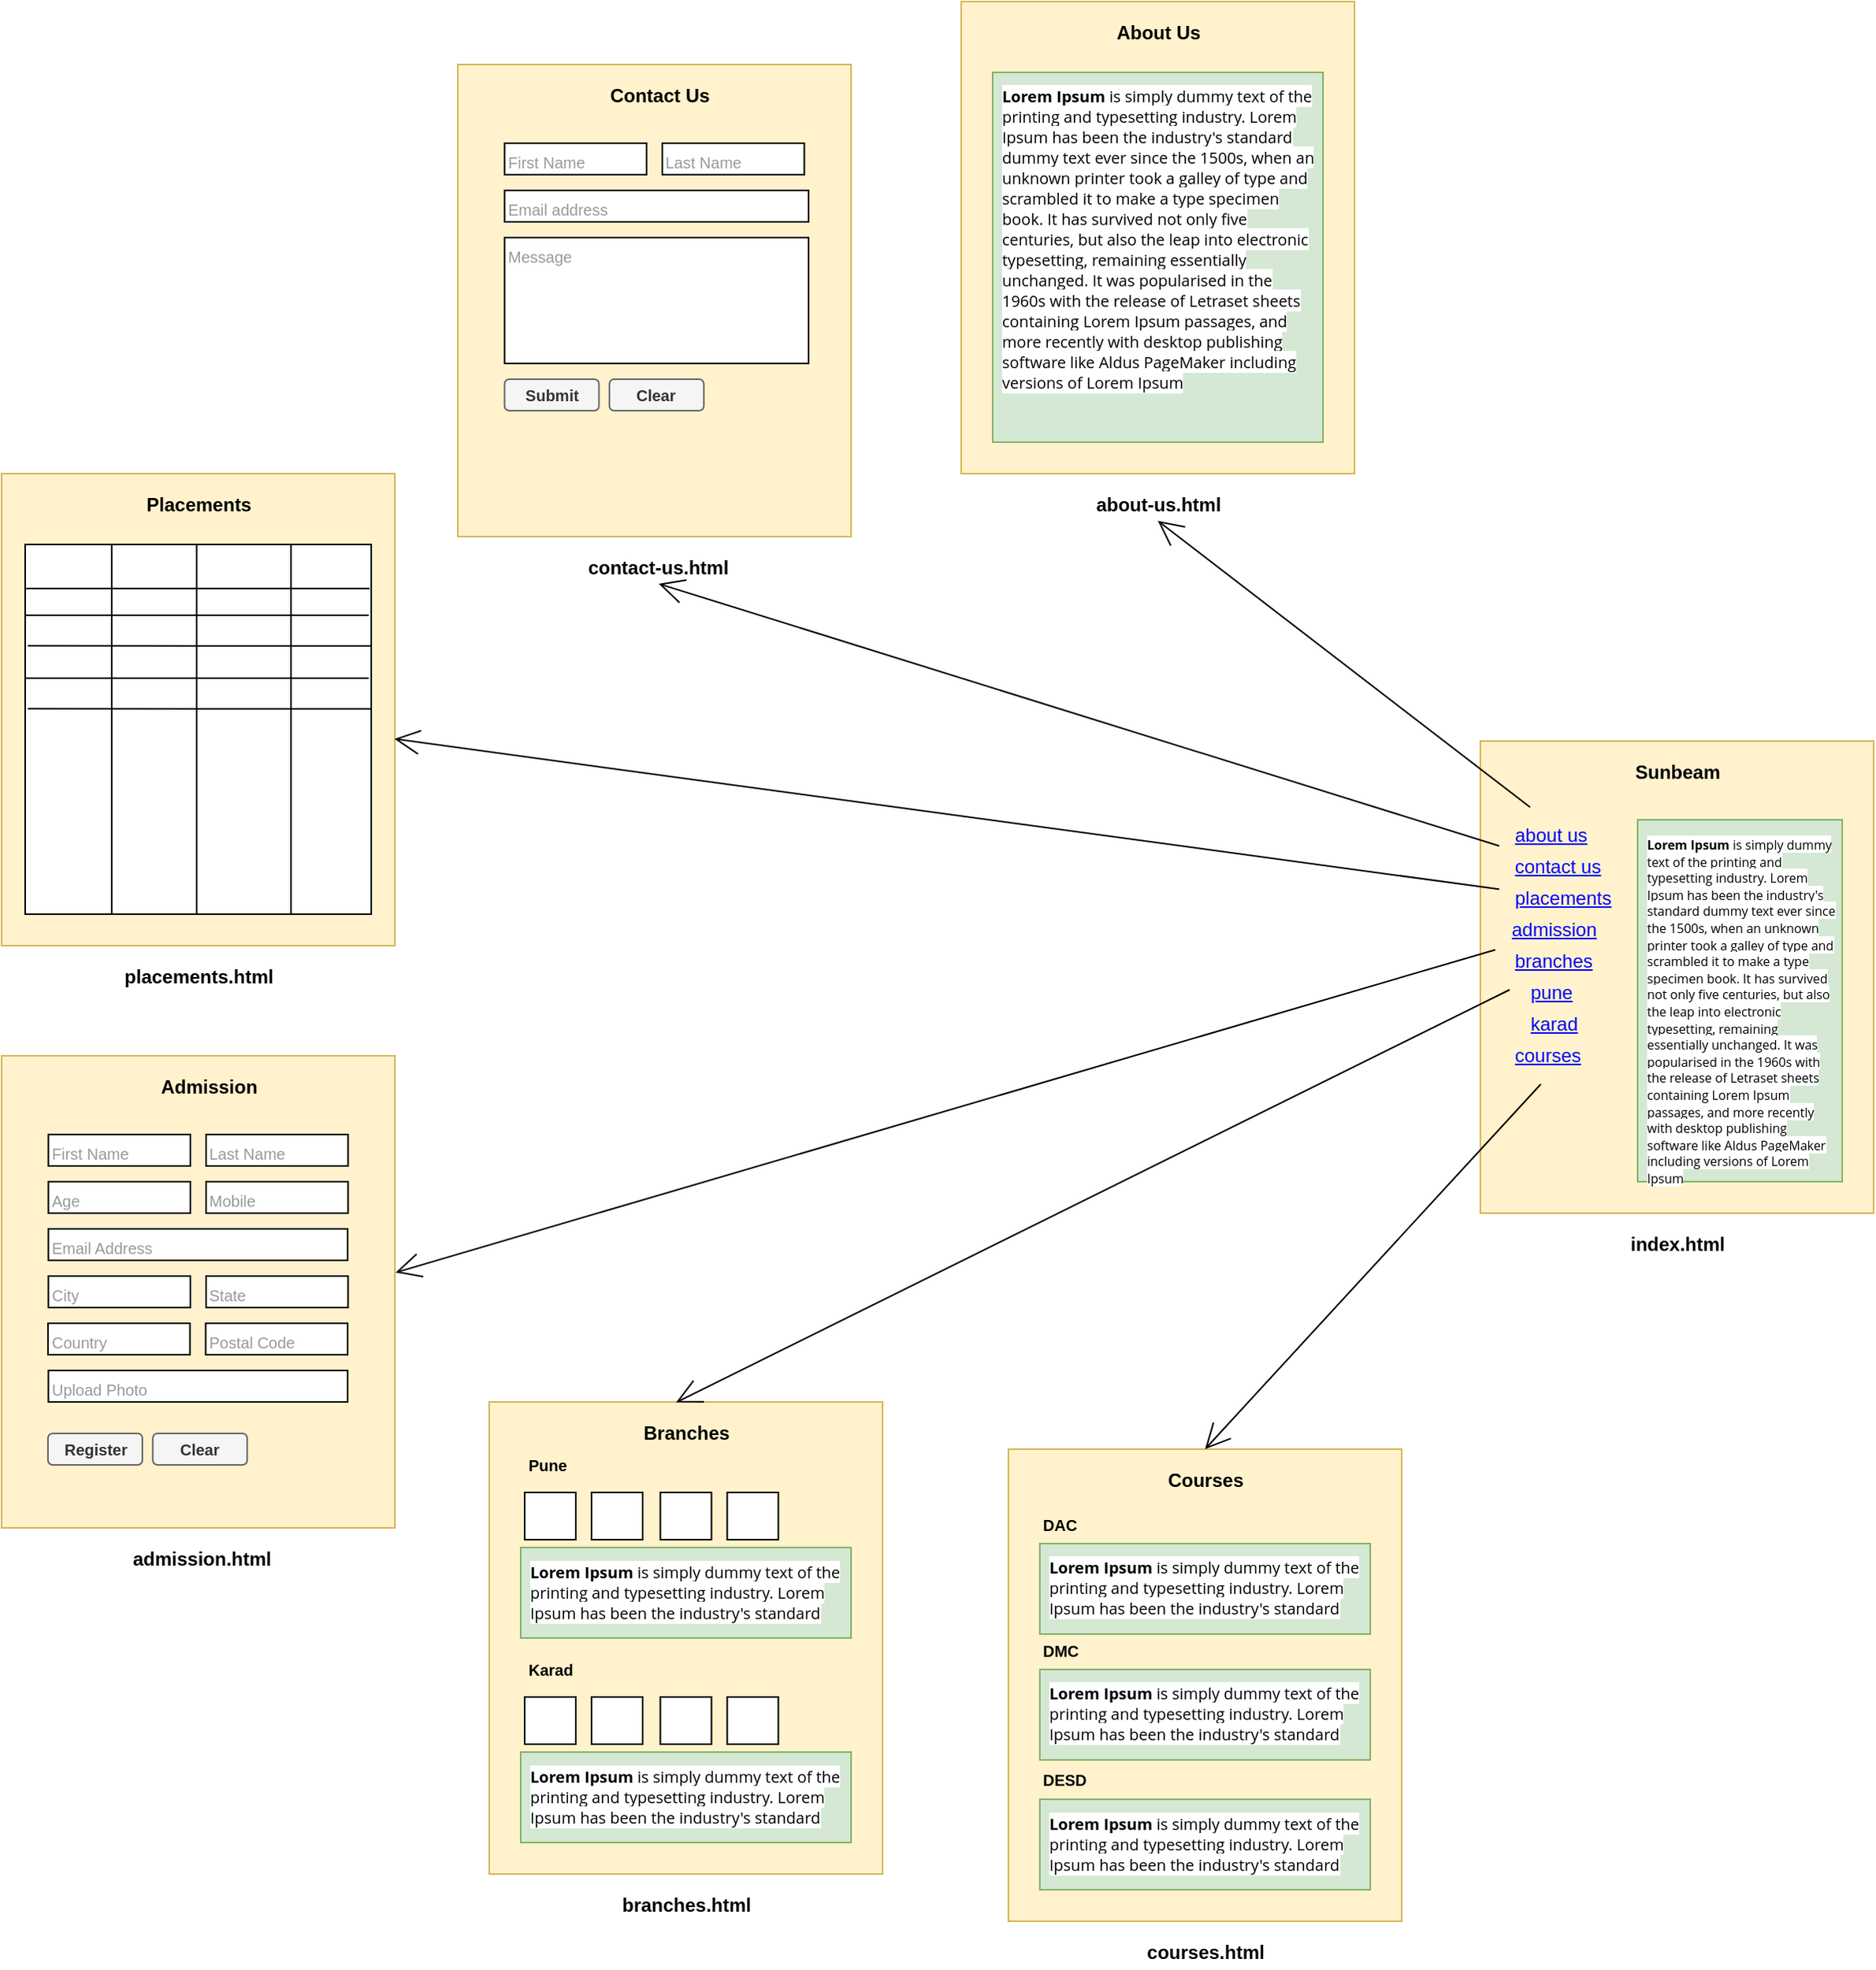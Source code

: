<mxfile version="15.3.5" type="device"><diagram id="wtUrXNh_3TKcK16QIgGx" name="Page-1"><mxGraphModel dx="1722" dy="2144" grid="1" gridSize="10" guides="1" tooltips="1" connect="1" arrows="1" fold="1" page="1" pageScale="1" pageWidth="827" pageHeight="1169" math="0" shadow="0"><root><mxCell id="0"/><mxCell id="1" parent="0"/><mxCell id="QQAwZycBEzwH9wFkBIay-91" value="" style="group" vertex="1" connectable="0" parent="1"><mxGeometry x="880" y="-230" width="250" height="330" as="geometry"/></mxCell><mxCell id="QQAwZycBEzwH9wFkBIay-15" value="" style="rounded=0;whiteSpace=wrap;html=1;hachureGap=4;pointerEvents=0;fillColor=#fff2cc;strokeColor=#d6b656;" vertex="1" parent="QQAwZycBEzwH9wFkBIay-91"><mxGeometry width="250" height="300" as="geometry"/></mxCell><mxCell id="QQAwZycBEzwH9wFkBIay-16" value="about-us.html" style="text;html=1;strokeColor=none;fillColor=none;align=center;verticalAlign=middle;whiteSpace=wrap;rounded=0;hachureGap=4;pointerEvents=0;fontStyle=1" vertex="1" parent="QQAwZycBEzwH9wFkBIay-91"><mxGeometry x="83.75" y="310" width="82.5" height="20" as="geometry"/></mxCell><mxCell id="QQAwZycBEzwH9wFkBIay-17" value="About Us" style="text;html=1;strokeColor=none;fillColor=none;align=center;verticalAlign=middle;whiteSpace=wrap;rounded=0;hachureGap=4;pointerEvents=0;fontStyle=1" vertex="1" parent="QQAwZycBEzwH9wFkBIay-91"><mxGeometry x="92.5" y="10" width="65" height="20" as="geometry"/></mxCell><mxCell id="QQAwZycBEzwH9wFkBIay-18" value="&lt;strong style=&quot;margin: 0px; padding: 0px; color: rgb(0, 0, 0); font-family: &amp;quot;open sans&amp;quot;, arial, sans-serif; font-size: 10px; text-align: justify; background-color: rgb(255, 255, 255);&quot;&gt;Lorem Ipsum&lt;/strong&gt;&lt;span style=&quot;color: rgb(0, 0, 0); font-family: &amp;quot;open sans&amp;quot;, arial, sans-serif; font-size: 10px; text-align: justify; background-color: rgb(255, 255, 255);&quot;&gt;&amp;nbsp;is simply dummy text of the printing and typesetting industry. Lorem Ipsum has been the industry's standard dummy text ever since the 1500s, when an unknown printer took a galley of type and scrambled it to make a type specimen book. It has survived not only five centuries, but also the leap into electronic typesetting, remaining essentially unchanged. It was popularised in the 1960s with the release of Letraset sheets containing Lorem Ipsum passages, and more recently with desktop publishing software like Aldus PageMaker including versions of Lorem Ipsum&lt;/span&gt;" style="rounded=0;whiteSpace=wrap;html=1;hachureGap=4;pointerEvents=0;align=left;fontSize=10;verticalAlign=top;spacingLeft=4;spacingBottom=4;spacingRight=4;spacingTop=2;fillColor=#d5e8d4;strokeColor=#82b366;" vertex="1" parent="QQAwZycBEzwH9wFkBIay-91"><mxGeometry x="20" y="45" width="210" height="235" as="geometry"/></mxCell><mxCell id="QQAwZycBEzwH9wFkBIay-92" value="" style="group" vertex="1" connectable="0" parent="1"><mxGeometry x="560" y="-190" width="250" height="330" as="geometry"/></mxCell><mxCell id="QQAwZycBEzwH9wFkBIay-19" value="" style="rounded=0;whiteSpace=wrap;html=1;hachureGap=4;pointerEvents=0;fillColor=#fff2cc;strokeColor=#d6b656;" vertex="1" parent="QQAwZycBEzwH9wFkBIay-92"><mxGeometry width="250" height="300" as="geometry"/></mxCell><mxCell id="QQAwZycBEzwH9wFkBIay-20" value="contact-us.html" style="text;html=1;strokeColor=none;fillColor=none;align=center;verticalAlign=middle;whiteSpace=wrap;rounded=0;hachureGap=4;pointerEvents=0;fontStyle=1" vertex="1" parent="QQAwZycBEzwH9wFkBIay-92"><mxGeometry x="73.13" y="310" width="109.25" height="20" as="geometry"/></mxCell><mxCell id="QQAwZycBEzwH9wFkBIay-21" value="Contact Us" style="text;html=1;strokeColor=none;fillColor=none;align=center;verticalAlign=middle;whiteSpace=wrap;rounded=0;hachureGap=4;pointerEvents=0;fontStyle=1" vertex="1" parent="QQAwZycBEzwH9wFkBIay-92"><mxGeometry x="92.5" y="10" width="70.5" height="20" as="geometry"/></mxCell><mxCell id="QQAwZycBEzwH9wFkBIay-23" value="First Name" style="rounded=0;whiteSpace=wrap;html=1;hachureGap=4;pointerEvents=0;fontSize=10;fontColor=#999999;align=left;verticalAlign=top;" vertex="1" parent="QQAwZycBEzwH9wFkBIay-92"><mxGeometry x="29.75" y="50" width="90.25" height="20" as="geometry"/></mxCell><mxCell id="QQAwZycBEzwH9wFkBIay-25" value="Last Name" style="rounded=0;whiteSpace=wrap;html=1;hachureGap=4;pointerEvents=0;fontSize=10;fontColor=#999999;align=left;verticalAlign=top;" vertex="1" parent="QQAwZycBEzwH9wFkBIay-92"><mxGeometry x="130" y="50" width="90.25" height="20" as="geometry"/></mxCell><mxCell id="QQAwZycBEzwH9wFkBIay-26" value="Email address" style="rounded=0;whiteSpace=wrap;html=1;hachureGap=4;pointerEvents=0;fontSize=10;fontColor=#999999;align=left;verticalAlign=top;" vertex="1" parent="QQAwZycBEzwH9wFkBIay-92"><mxGeometry x="29.75" y="80" width="193.25" height="20" as="geometry"/></mxCell><mxCell id="QQAwZycBEzwH9wFkBIay-27" value="Message" style="rounded=0;whiteSpace=wrap;html=1;hachureGap=4;pointerEvents=0;fontSize=10;fontColor=#999999;align=left;verticalAlign=top;" vertex="1" parent="QQAwZycBEzwH9wFkBIay-92"><mxGeometry x="29.75" y="110" width="193.25" height="80" as="geometry"/></mxCell><mxCell id="QQAwZycBEzwH9wFkBIay-29" value="Submit" style="rounded=1;whiteSpace=wrap;html=1;hachureGap=4;pointerEvents=0;fontSize=10;fontColor=#333333;align=center;verticalAlign=middle;fontStyle=1;horizontal=1;fillColor=#f5f5f5;strokeColor=#666666;" vertex="1" parent="QQAwZycBEzwH9wFkBIay-92"><mxGeometry x="29.75" y="200" width="60" height="20" as="geometry"/></mxCell><mxCell id="QQAwZycBEzwH9wFkBIay-30" value="Clear" style="rounded=1;whiteSpace=wrap;html=1;hachureGap=4;pointerEvents=0;fontSize=10;fontColor=#333333;align=center;verticalAlign=middle;fontStyle=1;horizontal=1;fillColor=#f5f5f5;strokeColor=#666666;" vertex="1" parent="QQAwZycBEzwH9wFkBIay-92"><mxGeometry x="96.38" y="200" width="60" height="20" as="geometry"/></mxCell><mxCell id="QQAwZycBEzwH9wFkBIay-93" value="" style="group" vertex="1" connectable="0" parent="1"><mxGeometry x="270" y="440" width="250" height="330" as="geometry"/></mxCell><mxCell id="QQAwZycBEzwH9wFkBIay-31" value="" style="rounded=0;whiteSpace=wrap;html=1;hachureGap=4;pointerEvents=0;fillColor=#fff2cc;strokeColor=#d6b656;" vertex="1" parent="QQAwZycBEzwH9wFkBIay-93"><mxGeometry width="250" height="300" as="geometry"/></mxCell><mxCell id="QQAwZycBEzwH9wFkBIay-32" value="admission.html" style="text;html=1;strokeColor=none;fillColor=none;align=center;verticalAlign=middle;whiteSpace=wrap;rounded=0;hachureGap=4;pointerEvents=0;fontStyle=1" vertex="1" parent="QQAwZycBEzwH9wFkBIay-93"><mxGeometry x="73.13" y="310" width="109.25" height="20" as="geometry"/></mxCell><mxCell id="QQAwZycBEzwH9wFkBIay-33" value="Admission" style="text;html=1;strokeColor=none;fillColor=none;align=center;verticalAlign=middle;whiteSpace=wrap;rounded=0;hachureGap=4;pointerEvents=0;fontStyle=1" vertex="1" parent="QQAwZycBEzwH9wFkBIay-93"><mxGeometry x="92.5" y="10" width="77.5" height="20" as="geometry"/></mxCell><mxCell id="QQAwZycBEzwH9wFkBIay-34" value="First Name" style="rounded=0;whiteSpace=wrap;html=1;hachureGap=4;pointerEvents=0;fontSize=10;fontColor=#999999;align=left;verticalAlign=top;" vertex="1" parent="QQAwZycBEzwH9wFkBIay-93"><mxGeometry x="29.75" y="50" width="90.25" height="20" as="geometry"/></mxCell><mxCell id="QQAwZycBEzwH9wFkBIay-35" value="Last Name" style="rounded=0;whiteSpace=wrap;html=1;hachureGap=4;pointerEvents=0;fontSize=10;fontColor=#999999;align=left;verticalAlign=top;" vertex="1" parent="QQAwZycBEzwH9wFkBIay-93"><mxGeometry x="130" y="50" width="90.25" height="20" as="geometry"/></mxCell><mxCell id="QQAwZycBEzwH9wFkBIay-38" value="Register" style="rounded=1;whiteSpace=wrap;html=1;hachureGap=4;pointerEvents=0;fontSize=10;fontColor=#333333;align=center;verticalAlign=middle;fontStyle=1;horizontal=1;fillColor=#f5f5f5;strokeColor=#666666;" vertex="1" parent="QQAwZycBEzwH9wFkBIay-93"><mxGeometry x="29.5" y="240" width="60" height="20" as="geometry"/></mxCell><mxCell id="QQAwZycBEzwH9wFkBIay-39" value="Clear" style="rounded=1;whiteSpace=wrap;html=1;hachureGap=4;pointerEvents=0;fontSize=10;fontColor=#333333;align=center;verticalAlign=middle;fontStyle=1;horizontal=1;fillColor=#f5f5f5;strokeColor=#666666;" vertex="1" parent="QQAwZycBEzwH9wFkBIay-93"><mxGeometry x="96.13" y="240" width="60" height="20" as="geometry"/></mxCell><mxCell id="QQAwZycBEzwH9wFkBIay-42" value="Age" style="rounded=0;whiteSpace=wrap;html=1;hachureGap=4;pointerEvents=0;fontSize=10;fontColor=#999999;align=left;verticalAlign=top;" vertex="1" parent="QQAwZycBEzwH9wFkBIay-93"><mxGeometry x="29.75" y="80" width="90.25" height="20" as="geometry"/></mxCell><mxCell id="QQAwZycBEzwH9wFkBIay-43" value="Mobile" style="rounded=0;whiteSpace=wrap;html=1;hachureGap=4;pointerEvents=0;fontSize=10;fontColor=#999999;align=left;verticalAlign=top;" vertex="1" parent="QQAwZycBEzwH9wFkBIay-93"><mxGeometry x="130" y="80" width="90.25" height="20" as="geometry"/></mxCell><mxCell id="QQAwZycBEzwH9wFkBIay-44" value="Email Address" style="rounded=0;whiteSpace=wrap;html=1;hachureGap=4;pointerEvents=0;fontSize=10;fontColor=#999999;align=left;verticalAlign=top;" vertex="1" parent="QQAwZycBEzwH9wFkBIay-93"><mxGeometry x="29.75" y="110" width="190.25" height="20" as="geometry"/></mxCell><mxCell id="QQAwZycBEzwH9wFkBIay-46" value="City" style="rounded=0;whiteSpace=wrap;html=1;hachureGap=4;pointerEvents=0;fontSize=10;fontColor=#999999;align=left;verticalAlign=top;" vertex="1" parent="QQAwZycBEzwH9wFkBIay-93"><mxGeometry x="29.75" y="140" width="90.25" height="20" as="geometry"/></mxCell><mxCell id="QQAwZycBEzwH9wFkBIay-47" value="State" style="rounded=0;whiteSpace=wrap;html=1;hachureGap=4;pointerEvents=0;fontSize=10;fontColor=#999999;align=left;verticalAlign=top;" vertex="1" parent="QQAwZycBEzwH9wFkBIay-93"><mxGeometry x="130" y="140" width="90.25" height="20" as="geometry"/></mxCell><mxCell id="QQAwZycBEzwH9wFkBIay-48" value="Country" style="rounded=0;whiteSpace=wrap;html=1;hachureGap=4;pointerEvents=0;fontSize=10;fontColor=#999999;align=left;verticalAlign=top;" vertex="1" parent="QQAwZycBEzwH9wFkBIay-93"><mxGeometry x="29.5" y="170" width="90.25" height="20" as="geometry"/></mxCell><mxCell id="QQAwZycBEzwH9wFkBIay-49" value="Postal Code" style="rounded=0;whiteSpace=wrap;html=1;hachureGap=4;pointerEvents=0;fontSize=10;fontColor=#999999;align=left;verticalAlign=top;" vertex="1" parent="QQAwZycBEzwH9wFkBIay-93"><mxGeometry x="129.75" y="170" width="90.25" height="20" as="geometry"/></mxCell><mxCell id="QQAwZycBEzwH9wFkBIay-50" value="Upload Photo" style="rounded=0;whiteSpace=wrap;html=1;hachureGap=4;pointerEvents=0;fontSize=10;fontColor=#999999;align=left;verticalAlign=top;" vertex="1" parent="QQAwZycBEzwH9wFkBIay-93"><mxGeometry x="29.75" y="200" width="190.25" height="20" as="geometry"/></mxCell><mxCell id="QQAwZycBEzwH9wFkBIay-94" value="" style="group" vertex="1" connectable="0" parent="1"><mxGeometry x="270" y="70" width="250" height="330" as="geometry"/></mxCell><mxCell id="QQAwZycBEzwH9wFkBIay-51" value="" style="rounded=0;whiteSpace=wrap;html=1;hachureGap=4;pointerEvents=0;fillColor=#fff2cc;strokeColor=#d6b656;" vertex="1" parent="QQAwZycBEzwH9wFkBIay-94"><mxGeometry width="250" height="300" as="geometry"/></mxCell><mxCell id="QQAwZycBEzwH9wFkBIay-52" value="placements.html" style="text;html=1;strokeColor=none;fillColor=none;align=center;verticalAlign=middle;whiteSpace=wrap;rounded=0;hachureGap=4;pointerEvents=0;fontStyle=1" vertex="1" parent="QQAwZycBEzwH9wFkBIay-94"><mxGeometry x="83.75" y="310" width="82.5" height="20" as="geometry"/></mxCell><mxCell id="QQAwZycBEzwH9wFkBIay-53" value="Placements" style="text;html=1;strokeColor=none;fillColor=none;align=center;verticalAlign=middle;whiteSpace=wrap;rounded=0;hachureGap=4;pointerEvents=0;fontStyle=1" vertex="1" parent="QQAwZycBEzwH9wFkBIay-94"><mxGeometry x="92.5" y="10" width="65" height="20" as="geometry"/></mxCell><mxCell id="QQAwZycBEzwH9wFkBIay-55" value="" style="rounded=0;whiteSpace=wrap;html=1;hachureGap=4;pointerEvents=0;fontSize=10;fontColor=#000000;align=center;verticalAlign=middle;" vertex="1" parent="QQAwZycBEzwH9wFkBIay-94"><mxGeometry x="15" y="45" width="220" height="235" as="geometry"/></mxCell><mxCell id="QQAwZycBEzwH9wFkBIay-56" value="" style="endArrow=none;html=1;fontSize=10;fontColor=#000000;startSize=14;endSize=14;sourcePerimeterSpacing=8;targetPerimeterSpacing=8;entryX=0.003;entryY=0.119;entryDx=0;entryDy=0;entryPerimeter=0;" edge="1" parent="QQAwZycBEzwH9wFkBIay-94" target="QQAwZycBEzwH9wFkBIay-55"><mxGeometry width="50" height="50" relative="1" as="geometry"><mxPoint x="234" y="73" as="sourcePoint"/><mxPoint x="92.5" y="45" as="targetPoint"/></mxGeometry></mxCell><mxCell id="QQAwZycBEzwH9wFkBIay-57" value="" style="endArrow=none;html=1;fontSize=10;fontColor=#000000;startSize=14;endSize=14;sourcePerimeterSpacing=8;targetPerimeterSpacing=8;entryX=0.25;entryY=1;entryDx=0;entryDy=0;exitX=0.25;exitY=0;exitDx=0;exitDy=0;" edge="1" parent="QQAwZycBEzwH9wFkBIay-94" source="QQAwZycBEzwH9wFkBIay-55" target="QQAwZycBEzwH9wFkBIay-55"><mxGeometry width="50" height="50" relative="1" as="geometry"><mxPoint x="244" y="83" as="sourcePoint"/><mxPoint x="25.66" y="82.965" as="targetPoint"/></mxGeometry></mxCell><mxCell id="QQAwZycBEzwH9wFkBIay-58" value="" style="endArrow=none;html=1;fontSize=10;fontColor=#000000;startSize=14;endSize=14;sourcePerimeterSpacing=8;targetPerimeterSpacing=8;entryX=0.25;entryY=1;entryDx=0;entryDy=0;exitX=0.25;exitY=0;exitDx=0;exitDy=0;" edge="1" parent="QQAwZycBEzwH9wFkBIay-94"><mxGeometry width="50" height="50" relative="1" as="geometry"><mxPoint x="124" y="45" as="sourcePoint"/><mxPoint x="124" y="280" as="targetPoint"/></mxGeometry></mxCell><mxCell id="QQAwZycBEzwH9wFkBIay-59" value="" style="endArrow=none;html=1;fontSize=10;fontColor=#000000;startSize=14;endSize=14;sourcePerimeterSpacing=8;targetPerimeterSpacing=8;entryX=0.25;entryY=1;entryDx=0;entryDy=0;exitX=0.25;exitY=0;exitDx=0;exitDy=0;" edge="1" parent="QQAwZycBEzwH9wFkBIay-94"><mxGeometry width="50" height="50" relative="1" as="geometry"><mxPoint x="184" y="45" as="sourcePoint"/><mxPoint x="184" y="280" as="targetPoint"/></mxGeometry></mxCell><mxCell id="QQAwZycBEzwH9wFkBIay-60" value="" style="endArrow=none;html=1;fontSize=10;fontColor=#000000;startSize=14;endSize=14;sourcePerimeterSpacing=8;targetPerimeterSpacing=8;entryX=0.003;entryY=0.119;entryDx=0;entryDy=0;entryPerimeter=0;" edge="1" parent="QQAwZycBEzwH9wFkBIay-94"><mxGeometry width="50" height="50" relative="1" as="geometry"><mxPoint x="233.34" y="90.03" as="sourcePoint"/><mxPoint x="15.0" y="89.995" as="targetPoint"/></mxGeometry></mxCell><mxCell id="QQAwZycBEzwH9wFkBIay-61" value="" style="endArrow=none;html=1;fontSize=10;fontColor=#000000;startSize=14;endSize=14;sourcePerimeterSpacing=8;targetPerimeterSpacing=8;entryX=0.003;entryY=0.119;entryDx=0;entryDy=0;entryPerimeter=0;" edge="1" parent="QQAwZycBEzwH9wFkBIay-94"><mxGeometry width="50" height="50" relative="1" as="geometry"><mxPoint x="235.0" y="109.46" as="sourcePoint"/><mxPoint x="16.66" y="109.425" as="targetPoint"/></mxGeometry></mxCell><mxCell id="QQAwZycBEzwH9wFkBIay-62" value="" style="endArrow=none;html=1;fontSize=10;fontColor=#000000;startSize=14;endSize=14;sourcePerimeterSpacing=8;targetPerimeterSpacing=8;entryX=0.003;entryY=0.119;entryDx=0;entryDy=0;entryPerimeter=0;" edge="1" parent="QQAwZycBEzwH9wFkBIay-94"><mxGeometry width="50" height="50" relative="1" as="geometry"><mxPoint x="233.34" y="130.03" as="sourcePoint"/><mxPoint x="15" y="129.995" as="targetPoint"/></mxGeometry></mxCell><mxCell id="QQAwZycBEzwH9wFkBIay-63" value="" style="endArrow=none;html=1;fontSize=10;fontColor=#000000;startSize=14;endSize=14;sourcePerimeterSpacing=8;targetPerimeterSpacing=8;entryX=0.003;entryY=0.119;entryDx=0;entryDy=0;entryPerimeter=0;" edge="1" parent="QQAwZycBEzwH9wFkBIay-94"><mxGeometry width="50" height="50" relative="1" as="geometry"><mxPoint x="235" y="149.46" as="sourcePoint"/><mxPoint x="16.66" y="149.425" as="targetPoint"/></mxGeometry></mxCell><mxCell id="QQAwZycBEzwH9wFkBIay-95" value="" style="group" vertex="1" connectable="0" parent="1"><mxGeometry x="580" y="660" width="250" height="330" as="geometry"/></mxCell><mxCell id="QQAwZycBEzwH9wFkBIay-64" value="" style="rounded=0;whiteSpace=wrap;html=1;hachureGap=4;pointerEvents=0;fillColor=#fff2cc;strokeColor=#d6b656;" vertex="1" parent="QQAwZycBEzwH9wFkBIay-95"><mxGeometry width="250" height="300" as="geometry"/></mxCell><mxCell id="QQAwZycBEzwH9wFkBIay-65" value="branches.html" style="text;html=1;strokeColor=none;fillColor=none;align=center;verticalAlign=middle;whiteSpace=wrap;rounded=0;hachureGap=4;pointerEvents=0;fontStyle=1" vertex="1" parent="QQAwZycBEzwH9wFkBIay-95"><mxGeometry x="83.75" y="310" width="82.5" height="20" as="geometry"/></mxCell><mxCell id="QQAwZycBEzwH9wFkBIay-66" value="Branches" style="text;html=1;strokeColor=none;fillColor=none;align=center;verticalAlign=middle;whiteSpace=wrap;rounded=0;hachureGap=4;pointerEvents=0;fontStyle=1" vertex="1" parent="QQAwZycBEzwH9wFkBIay-95"><mxGeometry x="92.5" y="10" width="65" height="20" as="geometry"/></mxCell><mxCell id="QQAwZycBEzwH9wFkBIay-67" value="&lt;strong style=&quot;margin: 0px ; padding: 0px ; color: rgb(0 , 0 , 0) ; font-family: &amp;#34;open sans&amp;#34; , &amp;#34;arial&amp;#34; , sans-serif ; font-size: 10px ; text-align: justify ; background-color: rgb(255 , 255 , 255)&quot;&gt;Lorem Ipsum&lt;/strong&gt;&lt;span style=&quot;color: rgb(0 , 0 , 0) ; font-family: &amp;#34;open sans&amp;#34; , &amp;#34;arial&amp;#34; , sans-serif ; font-size: 10px ; text-align: justify ; background-color: rgb(255 , 255 , 255)&quot;&gt;&amp;nbsp;is simply dummy text of the printing and typesetting industry. Lorem Ipsum has been the industry's standard&lt;/span&gt;" style="rounded=0;whiteSpace=wrap;html=1;hachureGap=4;pointerEvents=0;align=left;fontSize=10;verticalAlign=top;spacingLeft=4;spacingBottom=4;spacingRight=4;spacingTop=2;fillColor=#d5e8d4;strokeColor=#82b366;" vertex="1" parent="QQAwZycBEzwH9wFkBIay-95"><mxGeometry x="20" y="92.5" width="210" height="57.5" as="geometry"/></mxCell><mxCell id="QQAwZycBEzwH9wFkBIay-68" value="Pune" style="text;html=1;strokeColor=none;fillColor=none;align=left;verticalAlign=middle;whiteSpace=wrap;rounded=0;hachureGap=4;pointerEvents=0;fontStyle=1;fontSize=10;" vertex="1" parent="QQAwZycBEzwH9wFkBIay-95"><mxGeometry x="22.5" y="30" width="75" height="20" as="geometry"/></mxCell><mxCell id="QQAwZycBEzwH9wFkBIay-69" value="" style="rounded=0;whiteSpace=wrap;html=1;hachureGap=4;pointerEvents=0;fontSize=10;fontColor=#000000;align=left;verticalAlign=middle;" vertex="1" parent="QQAwZycBEzwH9wFkBIay-95"><mxGeometry x="22.5" y="57.5" width="32.5" height="30" as="geometry"/></mxCell><mxCell id="QQAwZycBEzwH9wFkBIay-72" value="" style="rounded=0;whiteSpace=wrap;html=1;hachureGap=4;pointerEvents=0;fontSize=10;fontColor=#000000;align=left;verticalAlign=middle;" vertex="1" parent="QQAwZycBEzwH9wFkBIay-95"><mxGeometry x="65" y="57.5" width="32.5" height="30" as="geometry"/></mxCell><mxCell id="QQAwZycBEzwH9wFkBIay-73" value="" style="rounded=0;whiteSpace=wrap;html=1;hachureGap=4;pointerEvents=0;fontSize=10;fontColor=#000000;align=left;verticalAlign=middle;" vertex="1" parent="QQAwZycBEzwH9wFkBIay-95"><mxGeometry x="108.75" y="57.5" width="32.5" height="30" as="geometry"/></mxCell><mxCell id="QQAwZycBEzwH9wFkBIay-74" value="" style="rounded=0;whiteSpace=wrap;html=1;hachureGap=4;pointerEvents=0;fontSize=10;fontColor=#000000;align=left;verticalAlign=middle;" vertex="1" parent="QQAwZycBEzwH9wFkBIay-95"><mxGeometry x="151.25" y="57.5" width="32.5" height="30" as="geometry"/></mxCell><mxCell id="QQAwZycBEzwH9wFkBIay-75" value="&lt;strong style=&quot;margin: 0px ; padding: 0px ; color: rgb(0 , 0 , 0) ; font-family: &amp;#34;open sans&amp;#34; , &amp;#34;arial&amp;#34; , sans-serif ; font-size: 10px ; text-align: justify ; background-color: rgb(255 , 255 , 255)&quot;&gt;Lorem Ipsum&lt;/strong&gt;&lt;span style=&quot;color: rgb(0 , 0 , 0) ; font-family: &amp;#34;open sans&amp;#34; , &amp;#34;arial&amp;#34; , sans-serif ; font-size: 10px ; text-align: justify ; background-color: rgb(255 , 255 , 255)&quot;&gt;&amp;nbsp;is simply dummy text of the printing and typesetting industry. Lorem Ipsum has been the industry's standard&lt;/span&gt;" style="rounded=0;whiteSpace=wrap;html=1;hachureGap=4;pointerEvents=0;align=left;fontSize=10;verticalAlign=top;spacingLeft=4;spacingBottom=4;spacingRight=4;spacingTop=2;fillColor=#d5e8d4;strokeColor=#82b366;" vertex="1" parent="QQAwZycBEzwH9wFkBIay-95"><mxGeometry x="20" y="222.5" width="210" height="57.5" as="geometry"/></mxCell><mxCell id="QQAwZycBEzwH9wFkBIay-76" value="Karad" style="text;html=1;strokeColor=none;fillColor=none;align=left;verticalAlign=middle;whiteSpace=wrap;rounded=0;hachureGap=4;pointerEvents=0;fontStyle=1;fontSize=10;" vertex="1" parent="QQAwZycBEzwH9wFkBIay-95"><mxGeometry x="22.5" y="160" width="75" height="20" as="geometry"/></mxCell><mxCell id="QQAwZycBEzwH9wFkBIay-77" value="" style="rounded=0;whiteSpace=wrap;html=1;hachureGap=4;pointerEvents=0;fontSize=10;fontColor=#000000;align=left;verticalAlign=middle;" vertex="1" parent="QQAwZycBEzwH9wFkBIay-95"><mxGeometry x="22.5" y="187.5" width="32.5" height="30" as="geometry"/></mxCell><mxCell id="QQAwZycBEzwH9wFkBIay-78" value="" style="rounded=0;whiteSpace=wrap;html=1;hachureGap=4;pointerEvents=0;fontSize=10;fontColor=#000000;align=left;verticalAlign=middle;" vertex="1" parent="QQAwZycBEzwH9wFkBIay-95"><mxGeometry x="65" y="187.5" width="32.5" height="30" as="geometry"/></mxCell><mxCell id="QQAwZycBEzwH9wFkBIay-79" value="" style="rounded=0;whiteSpace=wrap;html=1;hachureGap=4;pointerEvents=0;fontSize=10;fontColor=#000000;align=left;verticalAlign=middle;" vertex="1" parent="QQAwZycBEzwH9wFkBIay-95"><mxGeometry x="108.75" y="187.5" width="32.5" height="30" as="geometry"/></mxCell><mxCell id="QQAwZycBEzwH9wFkBIay-80" value="" style="rounded=0;whiteSpace=wrap;html=1;hachureGap=4;pointerEvents=0;fontSize=10;fontColor=#000000;align=left;verticalAlign=middle;" vertex="1" parent="QQAwZycBEzwH9wFkBIay-95"><mxGeometry x="151.25" y="187.5" width="32.5" height="30" as="geometry"/></mxCell><mxCell id="QQAwZycBEzwH9wFkBIay-96" value="" style="group" vertex="1" connectable="0" parent="1"><mxGeometry x="910" y="690" width="250" height="330" as="geometry"/></mxCell><mxCell id="QQAwZycBEzwH9wFkBIay-81" value="" style="rounded=0;whiteSpace=wrap;html=1;hachureGap=4;pointerEvents=0;fillColor=#fff2cc;strokeColor=#d6b656;" vertex="1" parent="QQAwZycBEzwH9wFkBIay-96"><mxGeometry width="250" height="300" as="geometry"/></mxCell><mxCell id="QQAwZycBEzwH9wFkBIay-82" value="courses.html" style="text;html=1;strokeColor=none;fillColor=none;align=center;verticalAlign=middle;whiteSpace=wrap;rounded=0;hachureGap=4;pointerEvents=0;fontStyle=1" vertex="1" parent="QQAwZycBEzwH9wFkBIay-96"><mxGeometry x="83.75" y="310" width="82.5" height="20" as="geometry"/></mxCell><mxCell id="QQAwZycBEzwH9wFkBIay-83" value="Courses" style="text;html=1;strokeColor=none;fillColor=none;align=center;verticalAlign=middle;whiteSpace=wrap;rounded=0;hachureGap=4;pointerEvents=0;fontStyle=1" vertex="1" parent="QQAwZycBEzwH9wFkBIay-96"><mxGeometry x="92.5" y="10" width="65" height="20" as="geometry"/></mxCell><mxCell id="QQAwZycBEzwH9wFkBIay-85" value="&lt;strong style=&quot;margin: 0px ; padding: 0px ; color: rgb(0 , 0 , 0) ; font-family: &amp;#34;open sans&amp;#34; , &amp;#34;arial&amp;#34; , sans-serif ; font-size: 10px ; text-align: justify ; background-color: rgb(255 , 255 , 255)&quot;&gt;Lorem Ipsum&lt;/strong&gt;&lt;span style=&quot;color: rgb(0 , 0 , 0) ; font-family: &amp;#34;open sans&amp;#34; , &amp;#34;arial&amp;#34; , sans-serif ; font-size: 10px ; text-align: justify ; background-color: rgb(255 , 255 , 255)&quot;&gt;&amp;nbsp;is simply dummy text of the printing and typesetting industry. Lorem Ipsum has been the industry's standard&lt;/span&gt;" style="rounded=0;whiteSpace=wrap;html=1;hachureGap=4;pointerEvents=0;align=left;fontSize=10;verticalAlign=top;spacingLeft=4;spacingBottom=4;spacingRight=4;spacingTop=2;fillColor=#d5e8d4;strokeColor=#82b366;" vertex="1" parent="QQAwZycBEzwH9wFkBIay-96"><mxGeometry x="20" y="60" width="210" height="57.5" as="geometry"/></mxCell><mxCell id="QQAwZycBEzwH9wFkBIay-86" value="DAC" style="text;html=1;strokeColor=none;fillColor=none;align=left;verticalAlign=middle;whiteSpace=wrap;rounded=0;hachureGap=4;pointerEvents=0;fontStyle=1;fontSize=10;" vertex="1" parent="QQAwZycBEzwH9wFkBIay-96"><mxGeometry x="20" y="37.5" width="75" height="20" as="geometry"/></mxCell><mxCell id="QQAwZycBEzwH9wFkBIay-87" value="&lt;strong style=&quot;margin: 0px ; padding: 0px ; color: rgb(0 , 0 , 0) ; font-family: &amp;#34;open sans&amp;#34; , &amp;#34;arial&amp;#34; , sans-serif ; font-size: 10px ; text-align: justify ; background-color: rgb(255 , 255 , 255)&quot;&gt;Lorem Ipsum&lt;/strong&gt;&lt;span style=&quot;color: rgb(0 , 0 , 0) ; font-family: &amp;#34;open sans&amp;#34; , &amp;#34;arial&amp;#34; , sans-serif ; font-size: 10px ; text-align: justify ; background-color: rgb(255 , 255 , 255)&quot;&gt;&amp;nbsp;is simply dummy text of the printing and typesetting industry. Lorem Ipsum has been the industry's standard&lt;/span&gt;" style="rounded=0;whiteSpace=wrap;html=1;hachureGap=4;pointerEvents=0;align=left;fontSize=10;verticalAlign=top;spacingLeft=4;spacingBottom=4;spacingRight=4;spacingTop=2;fillColor=#d5e8d4;strokeColor=#82b366;" vertex="1" parent="QQAwZycBEzwH9wFkBIay-96"><mxGeometry x="20" y="140" width="210" height="57.5" as="geometry"/></mxCell><mxCell id="QQAwZycBEzwH9wFkBIay-88" value="DMC&lt;span style=&quot;color: rgba(0 , 0 , 0 , 0) ; font-family: monospace ; font-size: 0px ; font-weight: 400&quot;&gt;%3CmxGraphModel%3E%3Croot%3E%3CmxCell%20id%3D%220%22%2F%3E%3CmxCell%20id%3D%221%22%20parent%3D%220%22%2F%3E%3CmxCell%20id%3D%222%22%20value%3D%22%26lt%3Bstrong%20style%3D%26quot%3Bmargin%3A%200px%20%3B%20padding%3A%200px%20%3B%20color%3A%20rgb(0%20%2C%200%20%2C%200)%20%3B%20font-family%3A%20%26amp%3B%2334%3Bopen%20sans%26amp%3B%2334%3B%20%2C%20%26amp%3B%2334%3Barial%26amp%3B%2334%3B%20%2C%20sans-serif%20%3B%20font-size%3A%2010px%20%3B%20text-align%3A%20justify%20%3B%20background-color%3A%20rgb(255%20%2C%20255%20%2C%20255)%26quot%3B%26gt%3BLorem%20Ipsum%26lt%3B%2Fstrong%26gt%3B%26lt%3Bspan%20style%3D%26quot%3Bcolor%3A%20rgb(0%20%2C%200%20%2C%200)%20%3B%20font-family%3A%20%26amp%3B%2334%3Bopen%20sans%26amp%3B%2334%3B%20%2C%20%26amp%3B%2334%3Barial%26amp%3B%2334%3B%20%2C%20sans-serif%20%3B%20font-size%3A%2010px%20%3B%20text-align%3A%20justify%20%3B%20background-color%3A%20rgb(255%20%2C%20255%20%2C%20255)%26quot%3B%26gt%3B%26amp%3Bnbsp%3Bis%20simply%20dummy%20text%20of%20the%20printing%20and%20typesetting%20industry.%20Lorem%20Ipsum%20has%20been%20the%20industry's%20standard%26lt%3B%2Fspan%26gt%3B%22%20style%3D%22rounded%3D0%3BwhiteSpace%3Dwrap%3Bhtml%3D1%3BhachureGap%3D4%3BpointerEvents%3D0%3Balign%3Dleft%3BfontSize%3D10%3BverticalAlign%3Dtop%3BspacingLeft%3D4%3BspacingBottom%3D4%3BspacingRight%3D4%3BspacingTop%3D2%3BfillColor%3D%23d5e8d4%3BstrokeColor%3D%2382b366%3B%22%20vertex%3D%221%22%20parent%3D%221%22%3E%3CmxGeometry%20x%3D%22330%22%20y%3D%22490%22%20width%3D%22210%22%20height%3D%2257.5%22%20as%3D%22geometry%22%2F%3E%3C%2FmxCell%3E%3CmxCell%20id%3D%223%22%20value%3D%22DAC%22%20style%3D%22text%3Bhtml%3D1%3BstrokeColor%3Dnone%3BfillColor%3Dnone%3Balign%3Dleft%3BverticalAlign%3Dmiddle%3BwhiteSpace%3Dwrap%3Brounded%3D0%3BhachureGap%3D4%3BpointerEvents%3D0%3BfontStyle%3D1%3BfontSize%3D10%3B%22%20vertex%3D%221%22%20parent%3D%221%22%3E%3CmxGeometry%20x%3D%22330%22%20y%3D%22467.5%22%20width%3D%2275%22%20height%3D%2220%22%20as%3D%22geometry%22%2F%3E%3C%2FmxCell%3E%3C%2Froot%3E%3C%2FmxGraphModel%3E&lt;/span&gt;" style="text;html=1;strokeColor=none;fillColor=none;align=left;verticalAlign=middle;whiteSpace=wrap;rounded=0;hachureGap=4;pointerEvents=0;fontStyle=1;fontSize=10;" vertex="1" parent="QQAwZycBEzwH9wFkBIay-96"><mxGeometry x="20" y="117.5" width="75" height="20" as="geometry"/></mxCell><mxCell id="QQAwZycBEzwH9wFkBIay-89" value="&lt;strong style=&quot;margin: 0px ; padding: 0px ; color: rgb(0 , 0 , 0) ; font-family: &amp;#34;open sans&amp;#34; , &amp;#34;arial&amp;#34; , sans-serif ; font-size: 10px ; text-align: justify ; background-color: rgb(255 , 255 , 255)&quot;&gt;Lorem Ipsum&lt;/strong&gt;&lt;span style=&quot;color: rgb(0 , 0 , 0) ; font-family: &amp;#34;open sans&amp;#34; , &amp;#34;arial&amp;#34; , sans-serif ; font-size: 10px ; text-align: justify ; background-color: rgb(255 , 255 , 255)&quot;&gt;&amp;nbsp;is simply dummy text of the printing and typesetting industry. Lorem Ipsum has been the industry's standard&lt;/span&gt;" style="rounded=0;whiteSpace=wrap;html=1;hachureGap=4;pointerEvents=0;align=left;fontSize=10;verticalAlign=top;spacingLeft=4;spacingBottom=4;spacingRight=4;spacingTop=2;fillColor=#d5e8d4;strokeColor=#82b366;" vertex="1" parent="QQAwZycBEzwH9wFkBIay-96"><mxGeometry x="20" y="222.5" width="210" height="57.5" as="geometry"/></mxCell><mxCell id="QQAwZycBEzwH9wFkBIay-90" value="DESD" style="text;html=1;strokeColor=none;fillColor=none;align=left;verticalAlign=middle;whiteSpace=wrap;rounded=0;hachureGap=4;pointerEvents=0;fontStyle=1;fontSize=10;" vertex="1" parent="QQAwZycBEzwH9wFkBIay-96"><mxGeometry x="20" y="200" width="75" height="20" as="geometry"/></mxCell><mxCell id="QQAwZycBEzwH9wFkBIay-97" value="" style="group" vertex="1" connectable="0" parent="1"><mxGeometry x="1210" y="240" width="250" height="330" as="geometry"/></mxCell><mxCell id="QQAwZycBEzwH9wFkBIay-2" value="" style="rounded=0;whiteSpace=wrap;html=1;hachureGap=4;pointerEvents=0;fillColor=#fff2cc;strokeColor=#d6b656;" vertex="1" parent="QQAwZycBEzwH9wFkBIay-97"><mxGeometry width="250" height="300" as="geometry"/></mxCell><mxCell id="QQAwZycBEzwH9wFkBIay-3" value="index.html" style="text;html=1;strokeColor=none;fillColor=none;align=center;verticalAlign=middle;whiteSpace=wrap;rounded=0;hachureGap=4;pointerEvents=0;fontStyle=1" vertex="1" parent="QQAwZycBEzwH9wFkBIay-97"><mxGeometry x="87.5" y="310" width="75" height="20" as="geometry"/></mxCell><mxCell id="QQAwZycBEzwH9wFkBIay-4" value="Sunbeam" style="text;html=1;strokeColor=none;fillColor=none;align=center;verticalAlign=middle;whiteSpace=wrap;rounded=0;hachureGap=4;pointerEvents=0;fontStyle=1" vertex="1" parent="QQAwZycBEzwH9wFkBIay-97"><mxGeometry x="92.5" y="10" width="65" height="20" as="geometry"/></mxCell><mxCell id="QQAwZycBEzwH9wFkBIay-5" value="about us" style="text;strokeColor=none;fillColor=none;align=left;verticalAlign=middle;whiteSpace=wrap;rounded=0;hachureGap=4;pointerEvents=0;fontStyle=4;fontColor=#0000FF;html=1;" vertex="1" parent="QQAwZycBEzwH9wFkBIay-97"><mxGeometry x="20" y="50" width="70" height="20" as="geometry"/></mxCell><mxCell id="QQAwZycBEzwH9wFkBIay-7" value="contact us" style="text;strokeColor=none;fillColor=none;align=left;verticalAlign=middle;whiteSpace=wrap;rounded=0;hachureGap=4;pointerEvents=0;fontStyle=4;fontColor=#0000FF;html=1;" vertex="1" parent="QQAwZycBEzwH9wFkBIay-97"><mxGeometry x="20" y="70" width="70" height="20" as="geometry"/></mxCell><mxCell id="QQAwZycBEzwH9wFkBIay-8" value="placements" style="text;strokeColor=none;fillColor=none;align=left;verticalAlign=middle;whiteSpace=wrap;rounded=0;hachureGap=4;pointerEvents=0;fontStyle=4;fontColor=#0000FF;html=1;" vertex="1" parent="QQAwZycBEzwH9wFkBIay-97"><mxGeometry x="20" y="90" width="70" height="20" as="geometry"/></mxCell><mxCell id="QQAwZycBEzwH9wFkBIay-9" value="admission" style="text;strokeColor=none;fillColor=none;align=left;verticalAlign=middle;whiteSpace=wrap;rounded=0;hachureGap=4;pointerEvents=0;fontStyle=4;fontColor=#0000FF;html=1;" vertex="1" parent="QQAwZycBEzwH9wFkBIay-97"><mxGeometry x="17.5" y="110" width="70" height="20" as="geometry"/></mxCell><mxCell id="QQAwZycBEzwH9wFkBIay-10" value="branches" style="text;strokeColor=none;fillColor=none;align=left;verticalAlign=middle;whiteSpace=wrap;rounded=0;hachureGap=4;pointerEvents=0;fontStyle=4;fontColor=#0000FF;html=1;" vertex="1" parent="QQAwZycBEzwH9wFkBIay-97"><mxGeometry x="20" y="130" width="70" height="20" as="geometry"/></mxCell><mxCell id="QQAwZycBEzwH9wFkBIay-11" value="pune" style="text;strokeColor=none;fillColor=none;align=left;verticalAlign=middle;whiteSpace=wrap;rounded=0;hachureGap=4;pointerEvents=0;fontStyle=4;fontColor=#0000FF;html=1;" vertex="1" parent="QQAwZycBEzwH9wFkBIay-97"><mxGeometry x="30" y="150" width="70" height="20" as="geometry"/></mxCell><mxCell id="QQAwZycBEzwH9wFkBIay-12" value="karad" style="text;strokeColor=none;fillColor=none;align=left;verticalAlign=middle;whiteSpace=wrap;rounded=0;hachureGap=4;pointerEvents=0;fontStyle=4;fontColor=#0000FF;html=1;" vertex="1" parent="QQAwZycBEzwH9wFkBIay-97"><mxGeometry x="30" y="170" width="70" height="20" as="geometry"/></mxCell><mxCell id="QQAwZycBEzwH9wFkBIay-13" value="courses" style="text;strokeColor=none;fillColor=none;align=left;verticalAlign=middle;whiteSpace=wrap;rounded=0;hachureGap=4;pointerEvents=0;fontStyle=4;fontColor=#0000FF;html=1;" vertex="1" parent="QQAwZycBEzwH9wFkBIay-97"><mxGeometry x="20" y="190" width="70" height="20" as="geometry"/></mxCell><mxCell id="QQAwZycBEzwH9wFkBIay-14" value="&lt;strong style=&quot;margin: 0px; padding: 0px; color: rgb(0, 0, 0); font-family: &amp;quot;open sans&amp;quot;, arial, sans-serif; font-size: 8px; text-align: justify; background-color: rgb(255, 255, 255);&quot;&gt;Lorem Ipsum&lt;/strong&gt;&lt;span style=&quot;color: rgb(0, 0, 0); font-family: &amp;quot;open sans&amp;quot;, arial, sans-serif; font-size: 8px; text-align: justify; background-color: rgb(255, 255, 255);&quot;&gt;&amp;nbsp;is simply dummy text of the printing and typesetting industry. Lorem Ipsum has been the industry's standard dummy text ever since the 1500s, when an unknown printer took a galley of type and scrambled it to make a type specimen book. It has survived not only five centuries, but also the leap into electronic typesetting, remaining essentially unchanged. It was popularised in the 1960s with the release of Letraset sheets containing Lorem Ipsum passages, and more recently with desktop publishing software like Aldus PageMaker including versions of Lorem Ipsum&lt;/span&gt;" style="rounded=0;whiteSpace=wrap;html=1;hachureGap=4;pointerEvents=0;align=left;fontSize=8;verticalAlign=top;spacingTop=4;spacingLeft=4;spacingBottom=4;spacingRight=4;fillColor=#d5e8d4;strokeColor=#82b366;" vertex="1" parent="QQAwZycBEzwH9wFkBIay-97"><mxGeometry x="100" y="50" width="130" height="230" as="geometry"/></mxCell><mxCell id="QQAwZycBEzwH9wFkBIay-99" style="edgeStyle=none;curved=1;rounded=0;orthogonalLoop=1;jettySize=auto;html=1;entryX=0.5;entryY=1;entryDx=0;entryDy=0;fontSize=10;fontColor=#000000;endArrow=open;startSize=14;endSize=14;sourcePerimeterSpacing=8;targetPerimeterSpacing=8;" edge="1" parent="1" source="QQAwZycBEzwH9wFkBIay-5" target="QQAwZycBEzwH9wFkBIay-16"><mxGeometry relative="1" as="geometry"/></mxCell><mxCell id="QQAwZycBEzwH9wFkBIay-100" style="edgeStyle=none;curved=1;rounded=0;orthogonalLoop=1;jettySize=auto;html=1;entryX=0.5;entryY=1;entryDx=0;entryDy=0;fontSize=10;fontColor=#000000;endArrow=open;startSize=14;endSize=14;sourcePerimeterSpacing=8;targetPerimeterSpacing=8;" edge="1" parent="1" source="QQAwZycBEzwH9wFkBIay-7" target="QQAwZycBEzwH9wFkBIay-20"><mxGeometry relative="1" as="geometry"/></mxCell><mxCell id="QQAwZycBEzwH9wFkBIay-101" style="edgeStyle=none;curved=1;rounded=0;orthogonalLoop=1;jettySize=auto;html=1;entryX=0.999;entryY=0.562;entryDx=0;entryDy=0;entryPerimeter=0;fontSize=10;fontColor=#000000;endArrow=open;startSize=14;endSize=14;sourcePerimeterSpacing=8;targetPerimeterSpacing=8;" edge="1" parent="1" source="QQAwZycBEzwH9wFkBIay-8" target="QQAwZycBEzwH9wFkBIay-51"><mxGeometry relative="1" as="geometry"/></mxCell><mxCell id="QQAwZycBEzwH9wFkBIay-102" style="edgeStyle=none;curved=1;rounded=0;orthogonalLoop=1;jettySize=auto;html=1;entryX=1.002;entryY=0.459;entryDx=0;entryDy=0;entryPerimeter=0;fontSize=10;fontColor=#000000;endArrow=open;startSize=14;endSize=14;sourcePerimeterSpacing=8;targetPerimeterSpacing=8;" edge="1" parent="1" source="QQAwZycBEzwH9wFkBIay-9" target="QQAwZycBEzwH9wFkBIay-31"><mxGeometry relative="1" as="geometry"/></mxCell><mxCell id="QQAwZycBEzwH9wFkBIay-103" style="edgeStyle=none;curved=1;rounded=0;orthogonalLoop=1;jettySize=auto;html=1;entryX=0.475;entryY=0.001;entryDx=0;entryDy=0;entryPerimeter=0;fontSize=10;fontColor=#000000;endArrow=open;startSize=14;endSize=14;sourcePerimeterSpacing=8;targetPerimeterSpacing=8;" edge="1" parent="1" source="QQAwZycBEzwH9wFkBIay-10" target="QQAwZycBEzwH9wFkBIay-64"><mxGeometry relative="1" as="geometry"/></mxCell><mxCell id="QQAwZycBEzwH9wFkBIay-104" style="edgeStyle=none;curved=1;rounded=0;orthogonalLoop=1;jettySize=auto;html=1;entryX=0.5;entryY=0;entryDx=0;entryDy=0;fontSize=10;fontColor=#000000;endArrow=open;startSize=14;endSize=14;sourcePerimeterSpacing=8;targetPerimeterSpacing=8;" edge="1" parent="1" source="QQAwZycBEzwH9wFkBIay-13" target="QQAwZycBEzwH9wFkBIay-81"><mxGeometry relative="1" as="geometry"/></mxCell></root></mxGraphModel></diagram></mxfile>